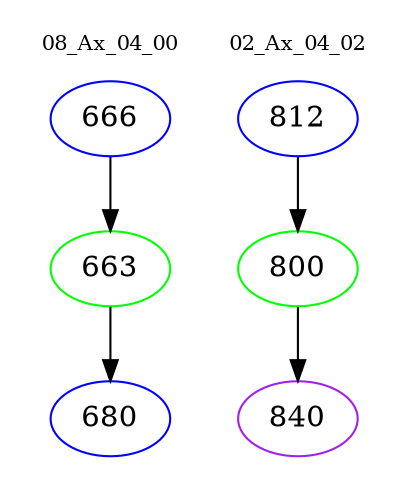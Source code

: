 digraph{
subgraph cluster_0 {
color = white
label = "08_Ax_04_00";
fontsize=10;
T0_666 [label="666", color="blue"]
T0_666 -> T0_663 [color="black"]
T0_663 [label="663", color="green"]
T0_663 -> T0_680 [color="black"]
T0_680 [label="680", color="blue"]
}
subgraph cluster_1 {
color = white
label = "02_Ax_04_02";
fontsize=10;
T1_812 [label="812", color="blue"]
T1_812 -> T1_800 [color="black"]
T1_800 [label="800", color="green"]
T1_800 -> T1_840 [color="black"]
T1_840 [label="840", color="purple"]
}
}
